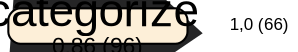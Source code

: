 digraph G {
remincross="true";
outputorder="edgesfirst";
margin="0.0,0.0";
fontsize="9";
rankdir="TD";
compound="true";
ranksep="0.1";
"e02117a3f-6c5c-4ff9-8468-3f88b314e16f" [label=<<font point-size='22'>categorize</font> <br/><font point-size='11'>0,86
 (96)</font>>, id="e02117a3f-6c5c-4ff9-8468-3f88b314e16f",fillcolor="#FDEFD8",shape="box",width="1.2",style="rounded,filled",fontname="Arial",fixedsize="true",height="0.23"];
"e02117a3f-6c5c-4ff9-8468-3f88b314e16f" -> "e02117a3f-6c5c-4ff9-8468-3f88b314e16f" [label=" 1,0 (66)" id="ece75b199-1345-446a-a651-97ed0a184f7c",decorate="false",penwidth="9.0",tailclip="false",color="#252526",fontsize="8",fontname="Arial",arrowsize="8"];
}